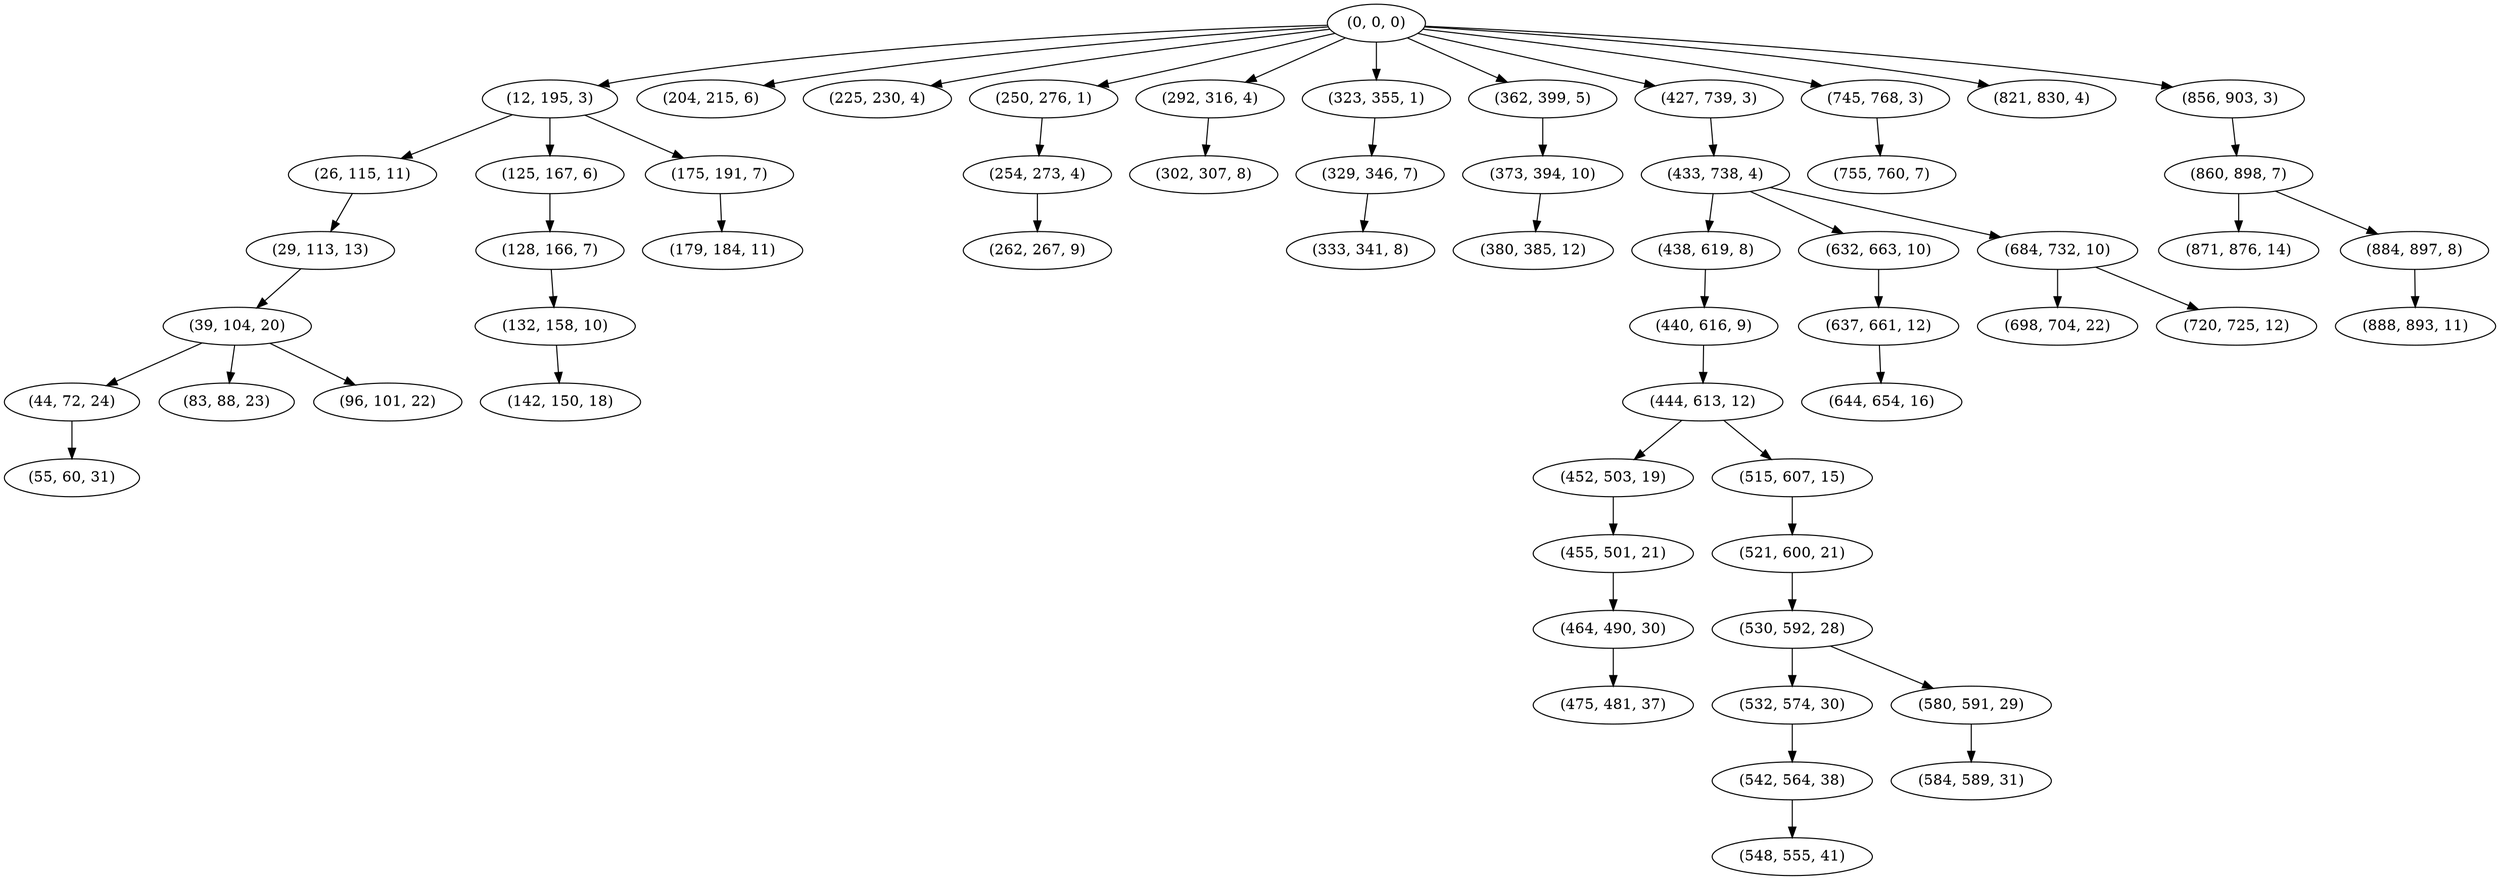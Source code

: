 digraph tree {
    "(0, 0, 0)";
    "(12, 195, 3)";
    "(26, 115, 11)";
    "(29, 113, 13)";
    "(39, 104, 20)";
    "(44, 72, 24)";
    "(55, 60, 31)";
    "(83, 88, 23)";
    "(96, 101, 22)";
    "(125, 167, 6)";
    "(128, 166, 7)";
    "(132, 158, 10)";
    "(142, 150, 18)";
    "(175, 191, 7)";
    "(179, 184, 11)";
    "(204, 215, 6)";
    "(225, 230, 4)";
    "(250, 276, 1)";
    "(254, 273, 4)";
    "(262, 267, 9)";
    "(292, 316, 4)";
    "(302, 307, 8)";
    "(323, 355, 1)";
    "(329, 346, 7)";
    "(333, 341, 8)";
    "(362, 399, 5)";
    "(373, 394, 10)";
    "(380, 385, 12)";
    "(427, 739, 3)";
    "(433, 738, 4)";
    "(438, 619, 8)";
    "(440, 616, 9)";
    "(444, 613, 12)";
    "(452, 503, 19)";
    "(455, 501, 21)";
    "(464, 490, 30)";
    "(475, 481, 37)";
    "(515, 607, 15)";
    "(521, 600, 21)";
    "(530, 592, 28)";
    "(532, 574, 30)";
    "(542, 564, 38)";
    "(548, 555, 41)";
    "(580, 591, 29)";
    "(584, 589, 31)";
    "(632, 663, 10)";
    "(637, 661, 12)";
    "(644, 654, 16)";
    "(684, 732, 10)";
    "(698, 704, 22)";
    "(720, 725, 12)";
    "(745, 768, 3)";
    "(755, 760, 7)";
    "(821, 830, 4)";
    "(856, 903, 3)";
    "(860, 898, 7)";
    "(871, 876, 14)";
    "(884, 897, 8)";
    "(888, 893, 11)";
    "(0, 0, 0)" -> "(12, 195, 3)";
    "(0, 0, 0)" -> "(204, 215, 6)";
    "(0, 0, 0)" -> "(225, 230, 4)";
    "(0, 0, 0)" -> "(250, 276, 1)";
    "(0, 0, 0)" -> "(292, 316, 4)";
    "(0, 0, 0)" -> "(323, 355, 1)";
    "(0, 0, 0)" -> "(362, 399, 5)";
    "(0, 0, 0)" -> "(427, 739, 3)";
    "(0, 0, 0)" -> "(745, 768, 3)";
    "(0, 0, 0)" -> "(821, 830, 4)";
    "(0, 0, 0)" -> "(856, 903, 3)";
    "(12, 195, 3)" -> "(26, 115, 11)";
    "(12, 195, 3)" -> "(125, 167, 6)";
    "(12, 195, 3)" -> "(175, 191, 7)";
    "(26, 115, 11)" -> "(29, 113, 13)";
    "(29, 113, 13)" -> "(39, 104, 20)";
    "(39, 104, 20)" -> "(44, 72, 24)";
    "(39, 104, 20)" -> "(83, 88, 23)";
    "(39, 104, 20)" -> "(96, 101, 22)";
    "(44, 72, 24)" -> "(55, 60, 31)";
    "(125, 167, 6)" -> "(128, 166, 7)";
    "(128, 166, 7)" -> "(132, 158, 10)";
    "(132, 158, 10)" -> "(142, 150, 18)";
    "(175, 191, 7)" -> "(179, 184, 11)";
    "(250, 276, 1)" -> "(254, 273, 4)";
    "(254, 273, 4)" -> "(262, 267, 9)";
    "(292, 316, 4)" -> "(302, 307, 8)";
    "(323, 355, 1)" -> "(329, 346, 7)";
    "(329, 346, 7)" -> "(333, 341, 8)";
    "(362, 399, 5)" -> "(373, 394, 10)";
    "(373, 394, 10)" -> "(380, 385, 12)";
    "(427, 739, 3)" -> "(433, 738, 4)";
    "(433, 738, 4)" -> "(438, 619, 8)";
    "(433, 738, 4)" -> "(632, 663, 10)";
    "(433, 738, 4)" -> "(684, 732, 10)";
    "(438, 619, 8)" -> "(440, 616, 9)";
    "(440, 616, 9)" -> "(444, 613, 12)";
    "(444, 613, 12)" -> "(452, 503, 19)";
    "(444, 613, 12)" -> "(515, 607, 15)";
    "(452, 503, 19)" -> "(455, 501, 21)";
    "(455, 501, 21)" -> "(464, 490, 30)";
    "(464, 490, 30)" -> "(475, 481, 37)";
    "(515, 607, 15)" -> "(521, 600, 21)";
    "(521, 600, 21)" -> "(530, 592, 28)";
    "(530, 592, 28)" -> "(532, 574, 30)";
    "(530, 592, 28)" -> "(580, 591, 29)";
    "(532, 574, 30)" -> "(542, 564, 38)";
    "(542, 564, 38)" -> "(548, 555, 41)";
    "(580, 591, 29)" -> "(584, 589, 31)";
    "(632, 663, 10)" -> "(637, 661, 12)";
    "(637, 661, 12)" -> "(644, 654, 16)";
    "(684, 732, 10)" -> "(698, 704, 22)";
    "(684, 732, 10)" -> "(720, 725, 12)";
    "(745, 768, 3)" -> "(755, 760, 7)";
    "(856, 903, 3)" -> "(860, 898, 7)";
    "(860, 898, 7)" -> "(871, 876, 14)";
    "(860, 898, 7)" -> "(884, 897, 8)";
    "(884, 897, 8)" -> "(888, 893, 11)";
}
